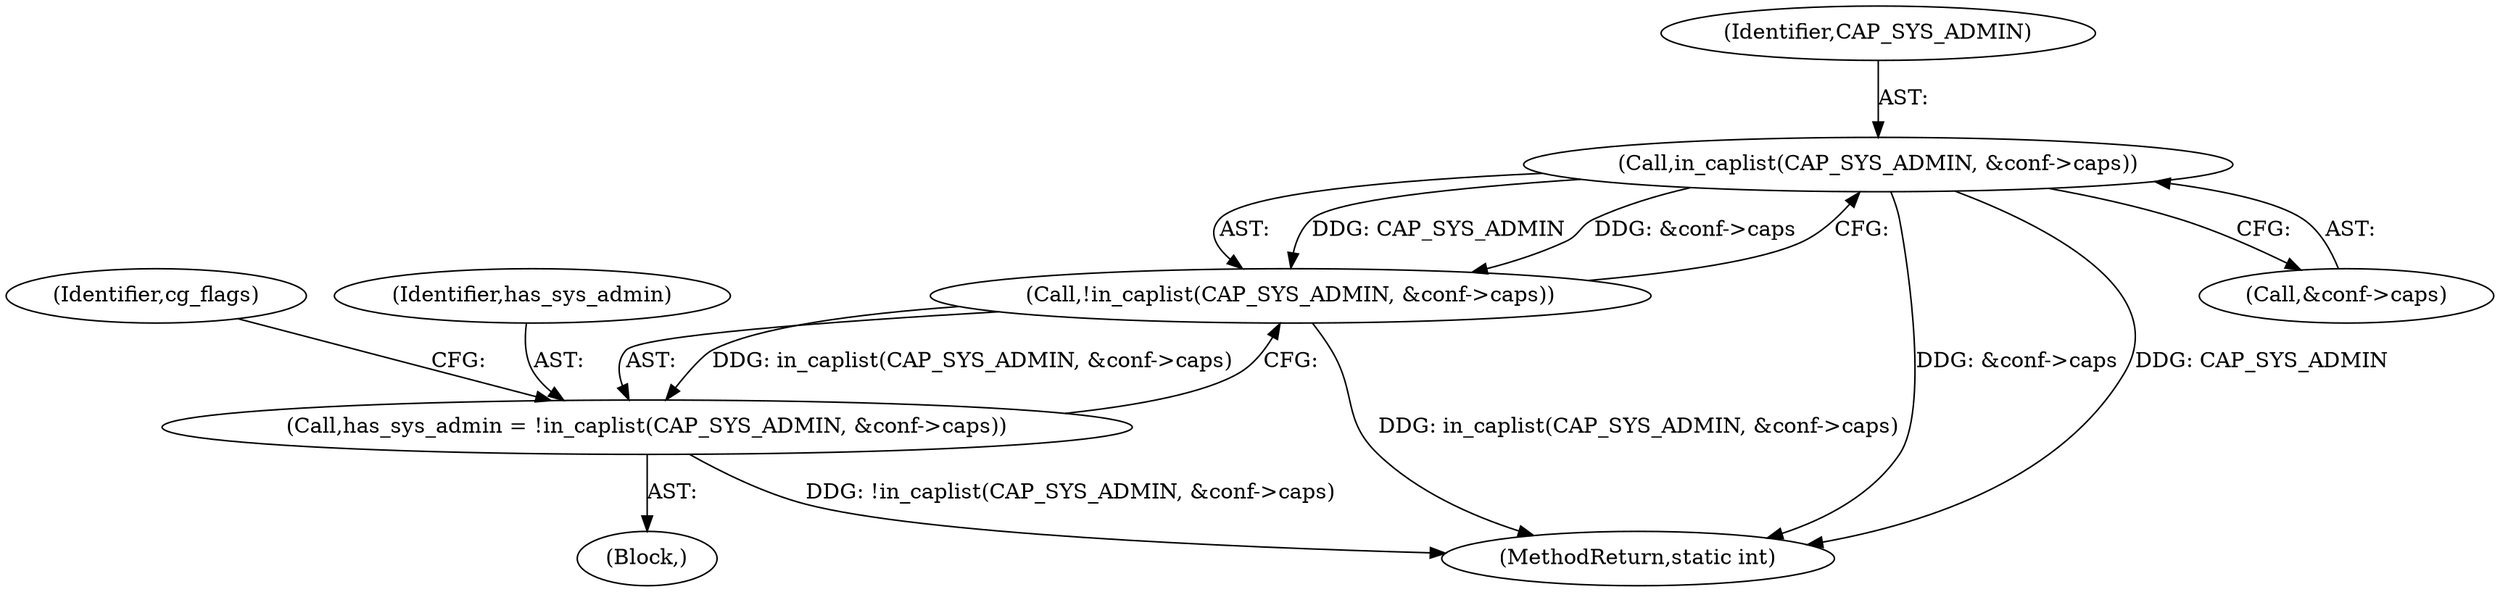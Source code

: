 digraph "0_lxc_592fd47a6245508b79fe6ac819fe6d3b2c1289be_3@pointer" {
"1000346" [label="(Call,in_caplist(CAP_SYS_ADMIN, &conf->caps))"];
"1000345" [label="(Call,!in_caplist(CAP_SYS_ADMIN, &conf->caps))"];
"1000343" [label="(Call,has_sys_admin = !in_caplist(CAP_SYS_ADMIN, &conf->caps))"];
"1000347" [label="(Identifier,CAP_SYS_ADMIN)"];
"1000346" [label="(Call,in_caplist(CAP_SYS_ADMIN, &conf->caps))"];
"1000343" [label="(Call,has_sys_admin = !in_caplist(CAP_SYS_ADMIN, &conf->caps))"];
"1000345" [label="(Call,!in_caplist(CAP_SYS_ADMIN, &conf->caps))"];
"1000354" [label="(Identifier,cg_flags)"];
"1000396" [label="(MethodReturn,static int)"];
"1000348" [label="(Call,&conf->caps)"];
"1000342" [label="(Block,)"];
"1000344" [label="(Identifier,has_sys_admin)"];
"1000346" -> "1000345"  [label="AST: "];
"1000346" -> "1000348"  [label="CFG: "];
"1000347" -> "1000346"  [label="AST: "];
"1000348" -> "1000346"  [label="AST: "];
"1000345" -> "1000346"  [label="CFG: "];
"1000346" -> "1000396"  [label="DDG: &conf->caps"];
"1000346" -> "1000396"  [label="DDG: CAP_SYS_ADMIN"];
"1000346" -> "1000345"  [label="DDG: CAP_SYS_ADMIN"];
"1000346" -> "1000345"  [label="DDG: &conf->caps"];
"1000345" -> "1000343"  [label="AST: "];
"1000343" -> "1000345"  [label="CFG: "];
"1000345" -> "1000396"  [label="DDG: in_caplist(CAP_SYS_ADMIN, &conf->caps)"];
"1000345" -> "1000343"  [label="DDG: in_caplist(CAP_SYS_ADMIN, &conf->caps)"];
"1000343" -> "1000342"  [label="AST: "];
"1000344" -> "1000343"  [label="AST: "];
"1000354" -> "1000343"  [label="CFG: "];
"1000343" -> "1000396"  [label="DDG: !in_caplist(CAP_SYS_ADMIN, &conf->caps)"];
}
